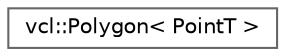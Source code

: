 digraph "Graphical Class Hierarchy"
{
 // LATEX_PDF_SIZE
  bgcolor="transparent";
  edge [fontname=Helvetica,fontsize=10,labelfontname=Helvetica,labelfontsize=10];
  node [fontname=Helvetica,fontsize=10,shape=box,height=0.2,width=0.4];
  rankdir="LR";
  Node0 [label="vcl::Polygon\< PointT \>",height=0.2,width=0.4,color="grey40", fillcolor="white", style="filled",URL="$classvcl_1_1Polygon.html",tooltip=" "];
}
